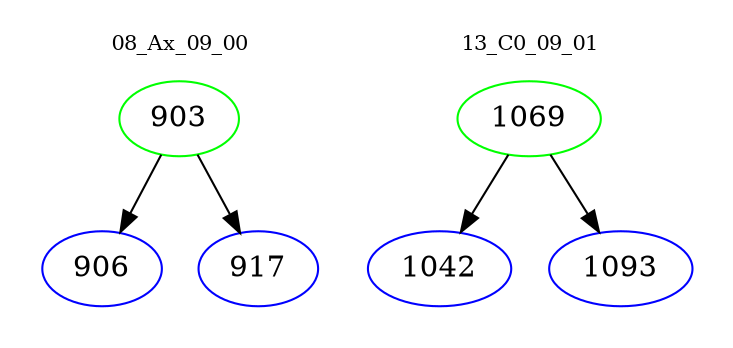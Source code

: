 digraph{
subgraph cluster_0 {
color = white
label = "08_Ax_09_00";
fontsize=10;
T0_903 [label="903", color="green"]
T0_903 -> T0_906 [color="black"]
T0_906 [label="906", color="blue"]
T0_903 -> T0_917 [color="black"]
T0_917 [label="917", color="blue"]
}
subgraph cluster_1 {
color = white
label = "13_C0_09_01";
fontsize=10;
T1_1069 [label="1069", color="green"]
T1_1069 -> T1_1042 [color="black"]
T1_1042 [label="1042", color="blue"]
T1_1069 -> T1_1093 [color="black"]
T1_1093 [label="1093", color="blue"]
}
}
